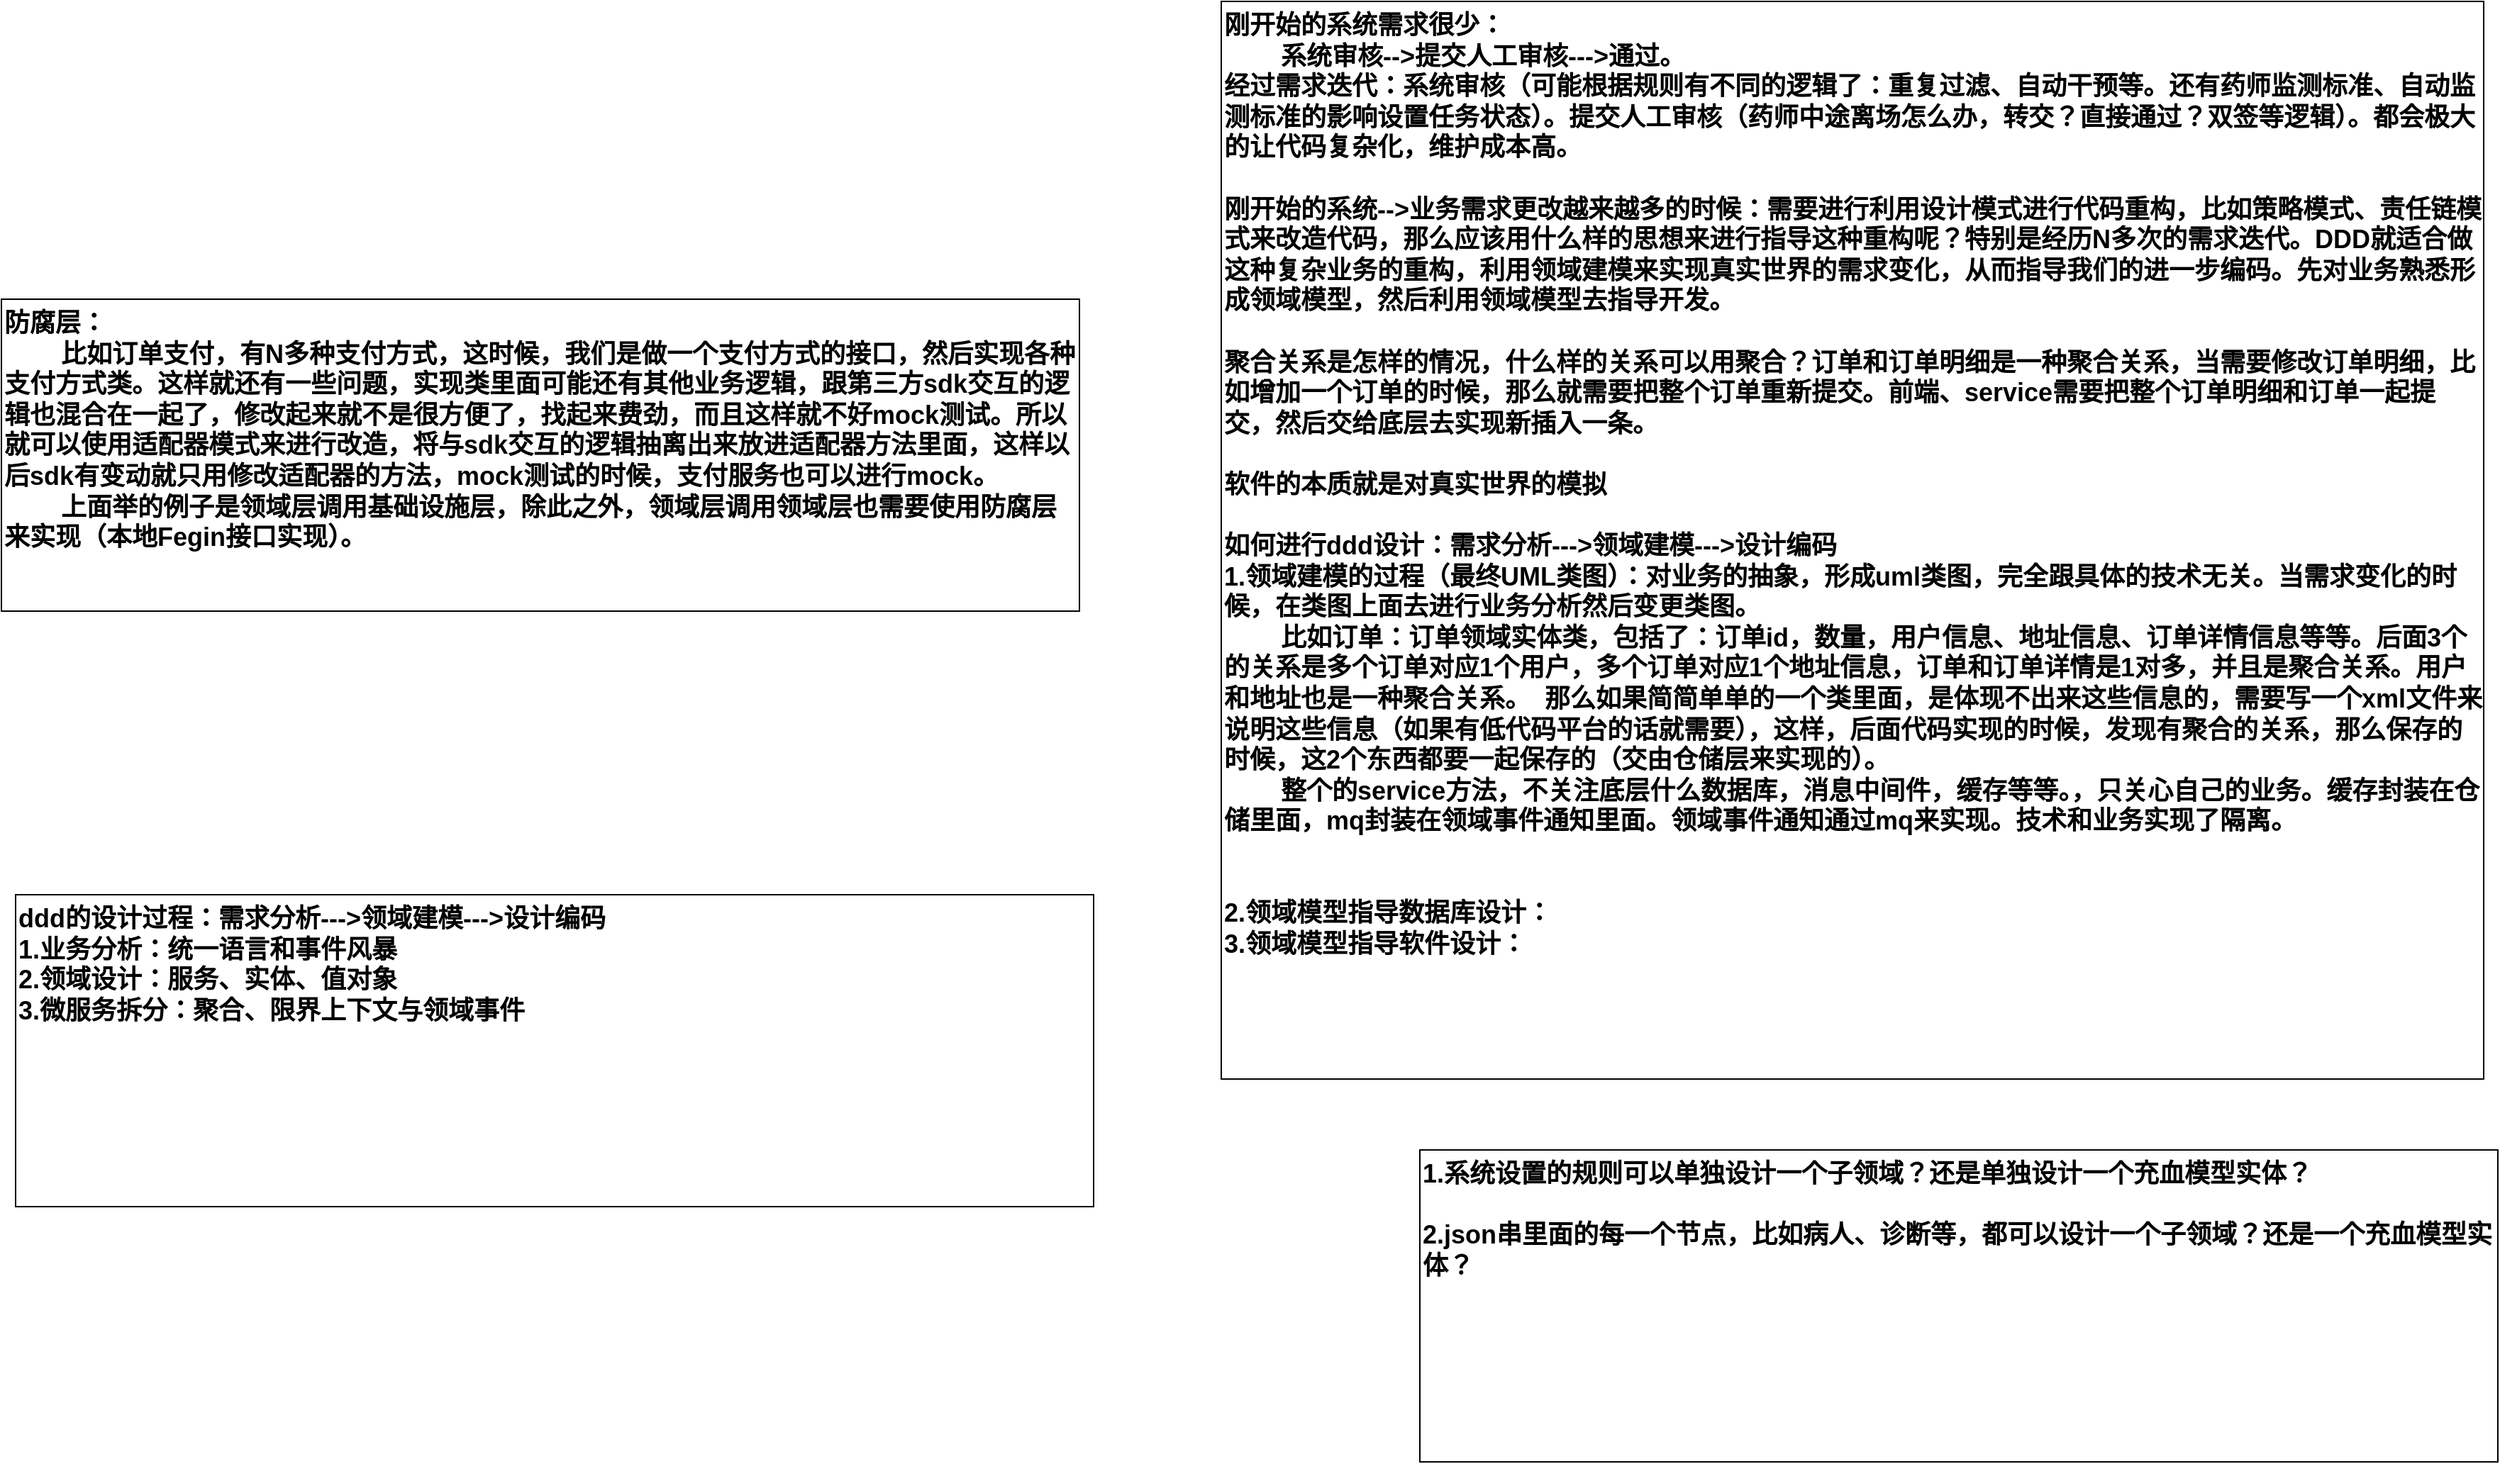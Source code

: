 <mxfile version="27.1.4">
  <diagram name="第 1 页" id="4cmuizqChZSZ_57hS7zJ">
    <mxGraphModel dx="3691" dy="2242" grid="1" gridSize="10" guides="1" tooltips="1" connect="1" arrows="1" fold="1" page="1" pageScale="1" pageWidth="827" pageHeight="1169" math="0" shadow="0">
      <root>
        <mxCell id="0" />
        <mxCell id="1" parent="0" />
        <mxCell id="rPxvf-ZjiWcw2DGCV5X8-1" value="1.系统设置的规则可以单独设计一个子领域？还是单独设计一个充血模型实体？&lt;div&gt;&lt;br&gt;&lt;/div&gt;&lt;div&gt;2.json串里面的每一个节点，比如病人、诊断等，都可以设计一个子领域？还是一个充血模型实体？&lt;/div&gt;" style="rounded=0;whiteSpace=wrap;html=1;fontStyle=1;fontSize=18;verticalAlign=top;align=left;" parent="1" vertex="1">
          <mxGeometry x="30" y="280" width="760" height="220" as="geometry" />
        </mxCell>
        <mxCell id="rPxvf-ZjiWcw2DGCV5X8-2" value="刚开始的系统需求很少：&lt;div&gt;&lt;span style=&quot;white-space: pre;&quot;&gt;&#x9;&lt;/span&gt;系统审核--&amp;gt;提交人工审核---&amp;gt;通过。&lt;br&gt;&lt;/div&gt;&lt;div&gt;经过需求迭代：系统审核（可能根据规则有不同的逻辑了：重复过滤、自动干预等。还有药师监测标准、自动监测标准的影响设置任务状态）。提交人工审核（药师中途离场怎么办，转交？直接通过？双签等逻辑）。都会极大的让代码复杂化，维护成本高。&lt;/div&gt;&lt;div&gt;&lt;br&gt;&lt;/div&gt;&lt;div&gt;刚开始的系统--&amp;gt;业务需求更改越来越多的时候：需要进行利用设计模式进行代码重构，比如策略模式、责任链模式来改造代码，那么应该用什么样的思想来进行指导这种重构呢？特别是经历N多次的需求迭代。DDD就适合做这种复杂业务的重构，利用领域建模来实现真实世界的需求变化，从而指导我们的进一步编码。先对业务熟悉形成领域模型，然后利用领域模型去指导开发。&lt;/div&gt;&lt;div&gt;&lt;br&gt;&lt;/div&gt;&lt;div&gt;聚合关系是怎样的情况，什么样的关系可以用聚合？订单和订单明细是一种聚合关系，当需要修改订单明细，比如增加一个订单的时候，那么就需要把整个订单重新提交。前端、service需要把整个订单明细和订单一起提交，然后交给底层去实现新插入一条。&lt;/div&gt;&lt;div&gt;&lt;br&gt;&lt;/div&gt;&lt;div&gt;软件的本质就是对真实世界的模拟&lt;/div&gt;&lt;div&gt;&lt;br&gt;&lt;/div&gt;&lt;div&gt;如何进行ddd设计：&lt;span style=&quot;background-color: transparent; color: light-dark(rgb(0, 0, 0), rgb(255, 255, 255));&quot;&gt;需求分析---&amp;gt;领域建模---&amp;gt;设计编码&lt;/span&gt;&lt;/div&gt;&lt;div&gt;1.领域建模的过程（最终UML类图）：对业务的抽象，形成uml类图，完全跟具体的技术无关。当需求变化的时候，在类图上面去进行业务分析然后变更类图。&lt;/div&gt;&lt;div&gt;&lt;span style=&quot;white-space: pre;&quot;&gt;&#x9;&lt;/span&gt;比如订单：订单领域实体类，包括了：订单id，数量，用户信息、地址信息、订单详情信息等等。后面3个的关系是多个订单对应1个用户，多个订单对应1个地址信息，订单和订单详情是1对多，并且是聚合关系。用户和地址也是一种聚合关系。&amp;nbsp; 那么如果简简单单的一个类里面，是体现不出来这些信息的，需要写一个xml文件来说明这些信息（如果有低代码平台的话就需要），这样，后面代码实现的时候，发现有聚合的关系，那么保存的时候，这2个东西都要一起保存的（交由仓储层来实现的）。&lt;br&gt;&lt;/div&gt;&lt;div&gt;&lt;span style=&quot;white-space: pre;&quot;&gt;&#x9;&lt;/span&gt;整个的service方法，不关注底层什么数据库，消息中间件，缓存等等。，只关心自己的业务。缓存封装在仓储里面，mq封装在领域事件通知里面。领域事件通知通过mq来实现。技术和业务实现了隔离。&lt;br&gt;&lt;/div&gt;&lt;div&gt;&lt;br&gt;&lt;/div&gt;&lt;div&gt;&lt;br&gt;&lt;/div&gt;&lt;div&gt;2.领域模型指导数据库设计：&lt;/div&gt;&lt;div&gt;3.领域模型指导软件设计：&lt;/div&gt;" style="rounded=0;whiteSpace=wrap;html=1;fontStyle=1;fontSize=18;verticalAlign=top;align=left;" parent="1" vertex="1">
          <mxGeometry x="-110" y="-530" width="890" height="760" as="geometry" />
        </mxCell>
        <mxCell id="UmYx8IvlajbbxUEQeoFi-1" value="ddd的设计过程：需求分析---&amp;gt;领域建模---&amp;gt;设计编码&lt;div&gt;1.业务分析：统一语言和事件风暴&lt;/div&gt;&lt;div&gt;2.领域设计：服务、实体、值对象&lt;/div&gt;&lt;div&gt;3.微服务拆分：聚合、限界上下文与领域事件&lt;/div&gt;" style="rounded=0;whiteSpace=wrap;html=1;fontStyle=1;fontSize=18;verticalAlign=top;align=left;" vertex="1" parent="1">
          <mxGeometry x="-960" y="100" width="760" height="220" as="geometry" />
        </mxCell>
        <mxCell id="UmYx8IvlajbbxUEQeoFi-2" value="防腐层：&lt;div&gt;&lt;span style=&quot;white-space: pre;&quot;&gt;&#x9;&lt;/span&gt;比如订单支付，有N多种支付方式，这时候，我们是做一个支付方式的接口，然后实现各种支付方式类。这样就还有一些问题，实现类里面可能还有其他业务逻辑，跟第三方sdk交互的逻辑也混合在一起了，修改起来就不是很方便了，找起来费劲，而且这样就不好mock测试。所以就可以使用适配器模式来进行改造，将与sdk交互的逻辑抽离出来放进适配器方法里面，这样以后sdk有变动就只用修改适配器的方法，mock测试的时候，支付服务也可以进行mock。&lt;br&gt;&lt;/div&gt;&lt;div&gt;&lt;span style=&quot;white-space: pre;&quot;&gt;&#x9;&lt;/span&gt;上面举的例子是领域层调用基础设施层，除此之外，领域层调用领域层也需要使用防腐层来实现（本地Fegin接口实现）。&lt;br&gt;&lt;/div&gt;" style="rounded=0;whiteSpace=wrap;html=1;fontStyle=1;fontSize=18;verticalAlign=top;align=left;" vertex="1" parent="1">
          <mxGeometry x="-970" y="-320" width="760" height="220" as="geometry" />
        </mxCell>
      </root>
    </mxGraphModel>
  </diagram>
</mxfile>

